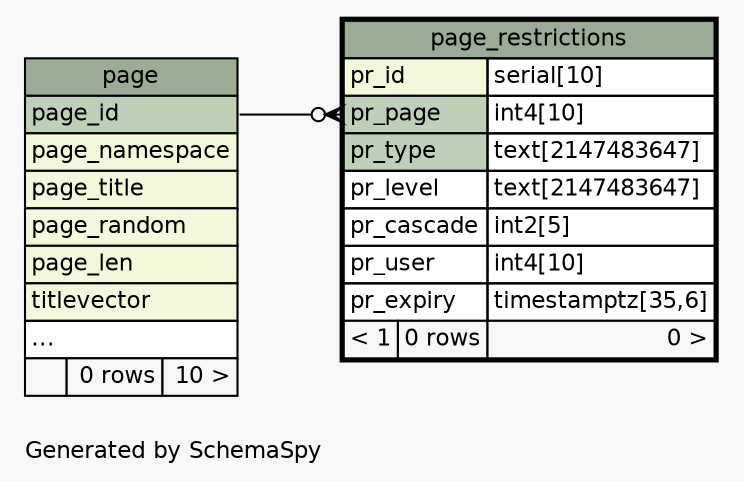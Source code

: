 // dot 2.38.0 on Linux 3.14.35-28.38.amzn1.x86_64
// SchemaSpy rev Unknown
digraph "oneDegreeRelationshipsDiagram" {
  graph [
    rankdir="RL"
    bgcolor="#f7f7f7"
    label="\nGenerated by SchemaSpy"
    labeljust="l"
    nodesep="0.18"
    ranksep="0.46"
    fontname="Helvetica"
    fontsize="11"
  ];
  node [
    fontname="Helvetica"
    fontsize="11"
    shape="plaintext"
  ];
  edge [
    arrowsize="0.8"
  ];
  "page_restrictions":"pr_page":w -> "page":"page_id":e [arrowhead=none dir=back arrowtail=crowodot];
  "page" [
    label=<
    <TABLE BORDER="0" CELLBORDER="1" CELLSPACING="0" BGCOLOR="#ffffff">
      <TR><TD COLSPAN="3" BGCOLOR="#9bab96" ALIGN="CENTER">page</TD></TR>
      <TR><TD PORT="page_id" COLSPAN="3" BGCOLOR="#bed1b8" ALIGN="LEFT">page_id</TD></TR>
      <TR><TD PORT="page_namespace" COLSPAN="3" BGCOLOR="#f4f7da" ALIGN="LEFT">page_namespace</TD></TR>
      <TR><TD PORT="page_title" COLSPAN="3" BGCOLOR="#f4f7da" ALIGN="LEFT">page_title</TD></TR>
      <TR><TD PORT="page_random" COLSPAN="3" BGCOLOR="#f4f7da" ALIGN="LEFT">page_random</TD></TR>
      <TR><TD PORT="page_len" COLSPAN="3" BGCOLOR="#f4f7da" ALIGN="LEFT">page_len</TD></TR>
      <TR><TD PORT="titlevector" COLSPAN="3" BGCOLOR="#f4f7da" ALIGN="LEFT">titlevector</TD></TR>
      <TR><TD PORT="elipses" COLSPAN="3" ALIGN="LEFT">...</TD></TR>
      <TR><TD ALIGN="LEFT" BGCOLOR="#f7f7f7">  </TD><TD ALIGN="RIGHT" BGCOLOR="#f7f7f7">0 rows</TD><TD ALIGN="RIGHT" BGCOLOR="#f7f7f7">10 &gt;</TD></TR>
    </TABLE>>
    URL="page.html"
    tooltip="page"
  ];
  "page_restrictions" [
    label=<
    <TABLE BORDER="2" CELLBORDER="1" CELLSPACING="0" BGCOLOR="#ffffff">
      <TR><TD COLSPAN="3" BGCOLOR="#9bab96" ALIGN="CENTER">page_restrictions</TD></TR>
      <TR><TD PORT="pr_id" COLSPAN="2" BGCOLOR="#f4f7da" ALIGN="LEFT">pr_id</TD><TD PORT="pr_id.type" ALIGN="LEFT">serial[10]</TD></TR>
      <TR><TD PORT="pr_page" COLSPAN="2" BGCOLOR="#bed1b8" ALIGN="LEFT">pr_page</TD><TD PORT="pr_page.type" ALIGN="LEFT">int4[10]</TD></TR>
      <TR><TD PORT="pr_type" COLSPAN="2" BGCOLOR="#bed1b8" ALIGN="LEFT">pr_type</TD><TD PORT="pr_type.type" ALIGN="LEFT">text[2147483647]</TD></TR>
      <TR><TD PORT="pr_level" COLSPAN="2" ALIGN="LEFT">pr_level</TD><TD PORT="pr_level.type" ALIGN="LEFT">text[2147483647]</TD></TR>
      <TR><TD PORT="pr_cascade" COLSPAN="2" ALIGN="LEFT">pr_cascade</TD><TD PORT="pr_cascade.type" ALIGN="LEFT">int2[5]</TD></TR>
      <TR><TD PORT="pr_user" COLSPAN="2" ALIGN="LEFT">pr_user</TD><TD PORT="pr_user.type" ALIGN="LEFT">int4[10]</TD></TR>
      <TR><TD PORT="pr_expiry" COLSPAN="2" ALIGN="LEFT">pr_expiry</TD><TD PORT="pr_expiry.type" ALIGN="LEFT">timestamptz[35,6]</TD></TR>
      <TR><TD ALIGN="LEFT" BGCOLOR="#f7f7f7">&lt; 1</TD><TD ALIGN="RIGHT" BGCOLOR="#f7f7f7">0 rows</TD><TD ALIGN="RIGHT" BGCOLOR="#f7f7f7">0 &gt;</TD></TR>
    </TABLE>>
    URL="page_restrictions.html"
    tooltip="page_restrictions"
  ];
}
